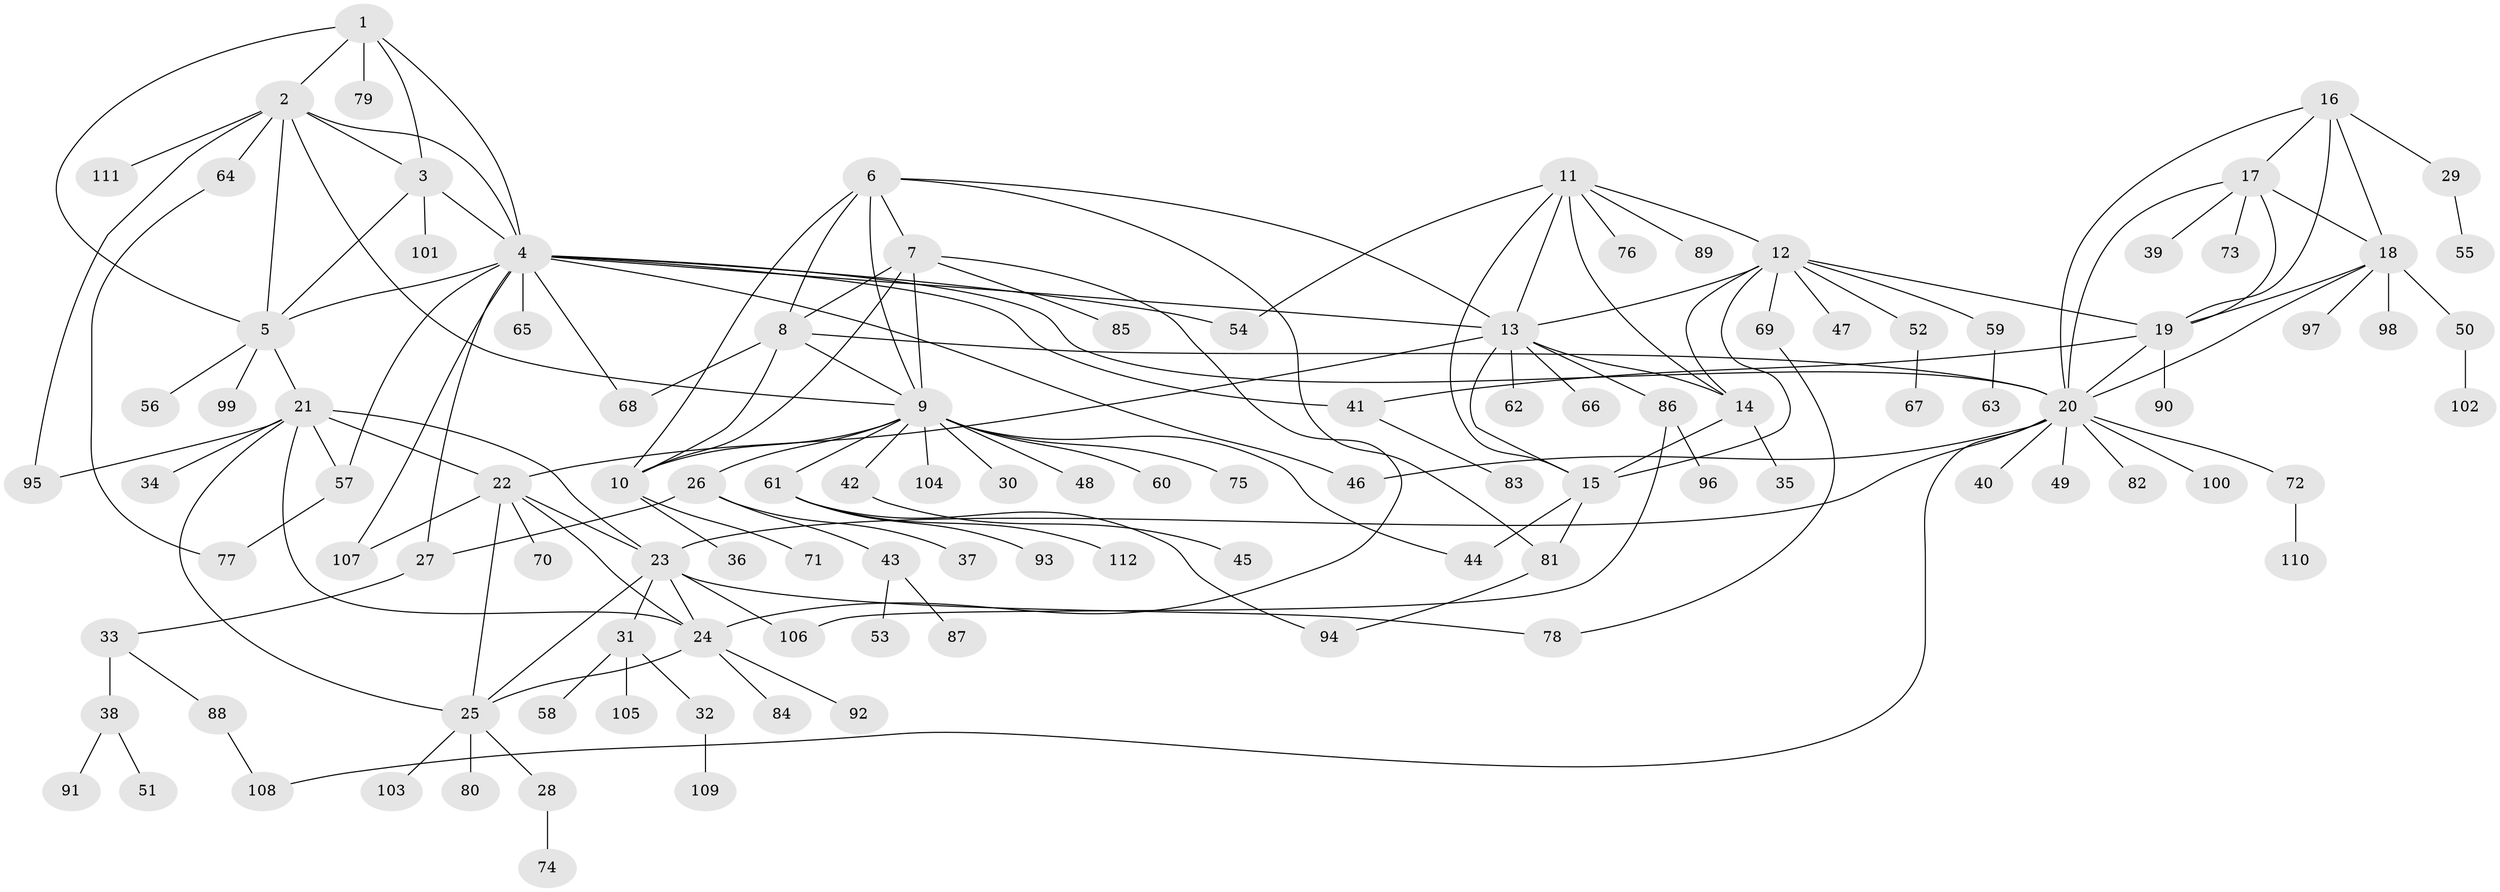 // Generated by graph-tools (version 1.1) at 2025/16/03/09/25 04:16:11]
// undirected, 112 vertices, 162 edges
graph export_dot {
graph [start="1"]
  node [color=gray90,style=filled];
  1;
  2;
  3;
  4;
  5;
  6;
  7;
  8;
  9;
  10;
  11;
  12;
  13;
  14;
  15;
  16;
  17;
  18;
  19;
  20;
  21;
  22;
  23;
  24;
  25;
  26;
  27;
  28;
  29;
  30;
  31;
  32;
  33;
  34;
  35;
  36;
  37;
  38;
  39;
  40;
  41;
  42;
  43;
  44;
  45;
  46;
  47;
  48;
  49;
  50;
  51;
  52;
  53;
  54;
  55;
  56;
  57;
  58;
  59;
  60;
  61;
  62;
  63;
  64;
  65;
  66;
  67;
  68;
  69;
  70;
  71;
  72;
  73;
  74;
  75;
  76;
  77;
  78;
  79;
  80;
  81;
  82;
  83;
  84;
  85;
  86;
  87;
  88;
  89;
  90;
  91;
  92;
  93;
  94;
  95;
  96;
  97;
  98;
  99;
  100;
  101;
  102;
  103;
  104;
  105;
  106;
  107;
  108;
  109;
  110;
  111;
  112;
  1 -- 2;
  1 -- 3;
  1 -- 4;
  1 -- 5;
  1 -- 79;
  2 -- 3;
  2 -- 4;
  2 -- 5;
  2 -- 9;
  2 -- 64;
  2 -- 95;
  2 -- 111;
  3 -- 4;
  3 -- 5;
  3 -- 101;
  4 -- 5;
  4 -- 13;
  4 -- 20;
  4 -- 27;
  4 -- 41;
  4 -- 46;
  4 -- 54;
  4 -- 57;
  4 -- 65;
  4 -- 68;
  4 -- 107;
  5 -- 21;
  5 -- 56;
  5 -- 99;
  6 -- 7;
  6 -- 8;
  6 -- 9;
  6 -- 10;
  6 -- 13;
  6 -- 81;
  7 -- 8;
  7 -- 9;
  7 -- 10;
  7 -- 24;
  7 -- 85;
  8 -- 9;
  8 -- 10;
  8 -- 20;
  8 -- 68;
  9 -- 10;
  9 -- 26;
  9 -- 30;
  9 -- 42;
  9 -- 44;
  9 -- 48;
  9 -- 60;
  9 -- 61;
  9 -- 75;
  9 -- 104;
  10 -- 36;
  10 -- 71;
  11 -- 12;
  11 -- 13;
  11 -- 14;
  11 -- 15;
  11 -- 54;
  11 -- 76;
  11 -- 89;
  12 -- 13;
  12 -- 14;
  12 -- 15;
  12 -- 19;
  12 -- 47;
  12 -- 52;
  12 -- 59;
  12 -- 69;
  13 -- 14;
  13 -- 15;
  13 -- 22;
  13 -- 62;
  13 -- 66;
  13 -- 86;
  14 -- 15;
  14 -- 35;
  15 -- 44;
  15 -- 81;
  16 -- 17;
  16 -- 18;
  16 -- 19;
  16 -- 20;
  16 -- 29;
  17 -- 18;
  17 -- 19;
  17 -- 20;
  17 -- 39;
  17 -- 73;
  18 -- 19;
  18 -- 20;
  18 -- 50;
  18 -- 97;
  18 -- 98;
  19 -- 20;
  19 -- 41;
  19 -- 90;
  20 -- 23;
  20 -- 40;
  20 -- 46;
  20 -- 49;
  20 -- 72;
  20 -- 82;
  20 -- 100;
  20 -- 108;
  21 -- 22;
  21 -- 23;
  21 -- 24;
  21 -- 25;
  21 -- 34;
  21 -- 57;
  21 -- 95;
  22 -- 23;
  22 -- 24;
  22 -- 25;
  22 -- 70;
  22 -- 107;
  23 -- 24;
  23 -- 25;
  23 -- 31;
  23 -- 78;
  23 -- 106;
  24 -- 25;
  24 -- 84;
  24 -- 92;
  25 -- 28;
  25 -- 80;
  25 -- 103;
  26 -- 27;
  26 -- 37;
  26 -- 43;
  27 -- 33;
  28 -- 74;
  29 -- 55;
  31 -- 32;
  31 -- 58;
  31 -- 105;
  32 -- 109;
  33 -- 38;
  33 -- 88;
  38 -- 51;
  38 -- 91;
  41 -- 83;
  42 -- 45;
  43 -- 53;
  43 -- 87;
  50 -- 102;
  52 -- 67;
  57 -- 77;
  59 -- 63;
  61 -- 93;
  61 -- 94;
  61 -- 112;
  64 -- 77;
  69 -- 78;
  72 -- 110;
  81 -- 94;
  86 -- 96;
  86 -- 106;
  88 -- 108;
}
